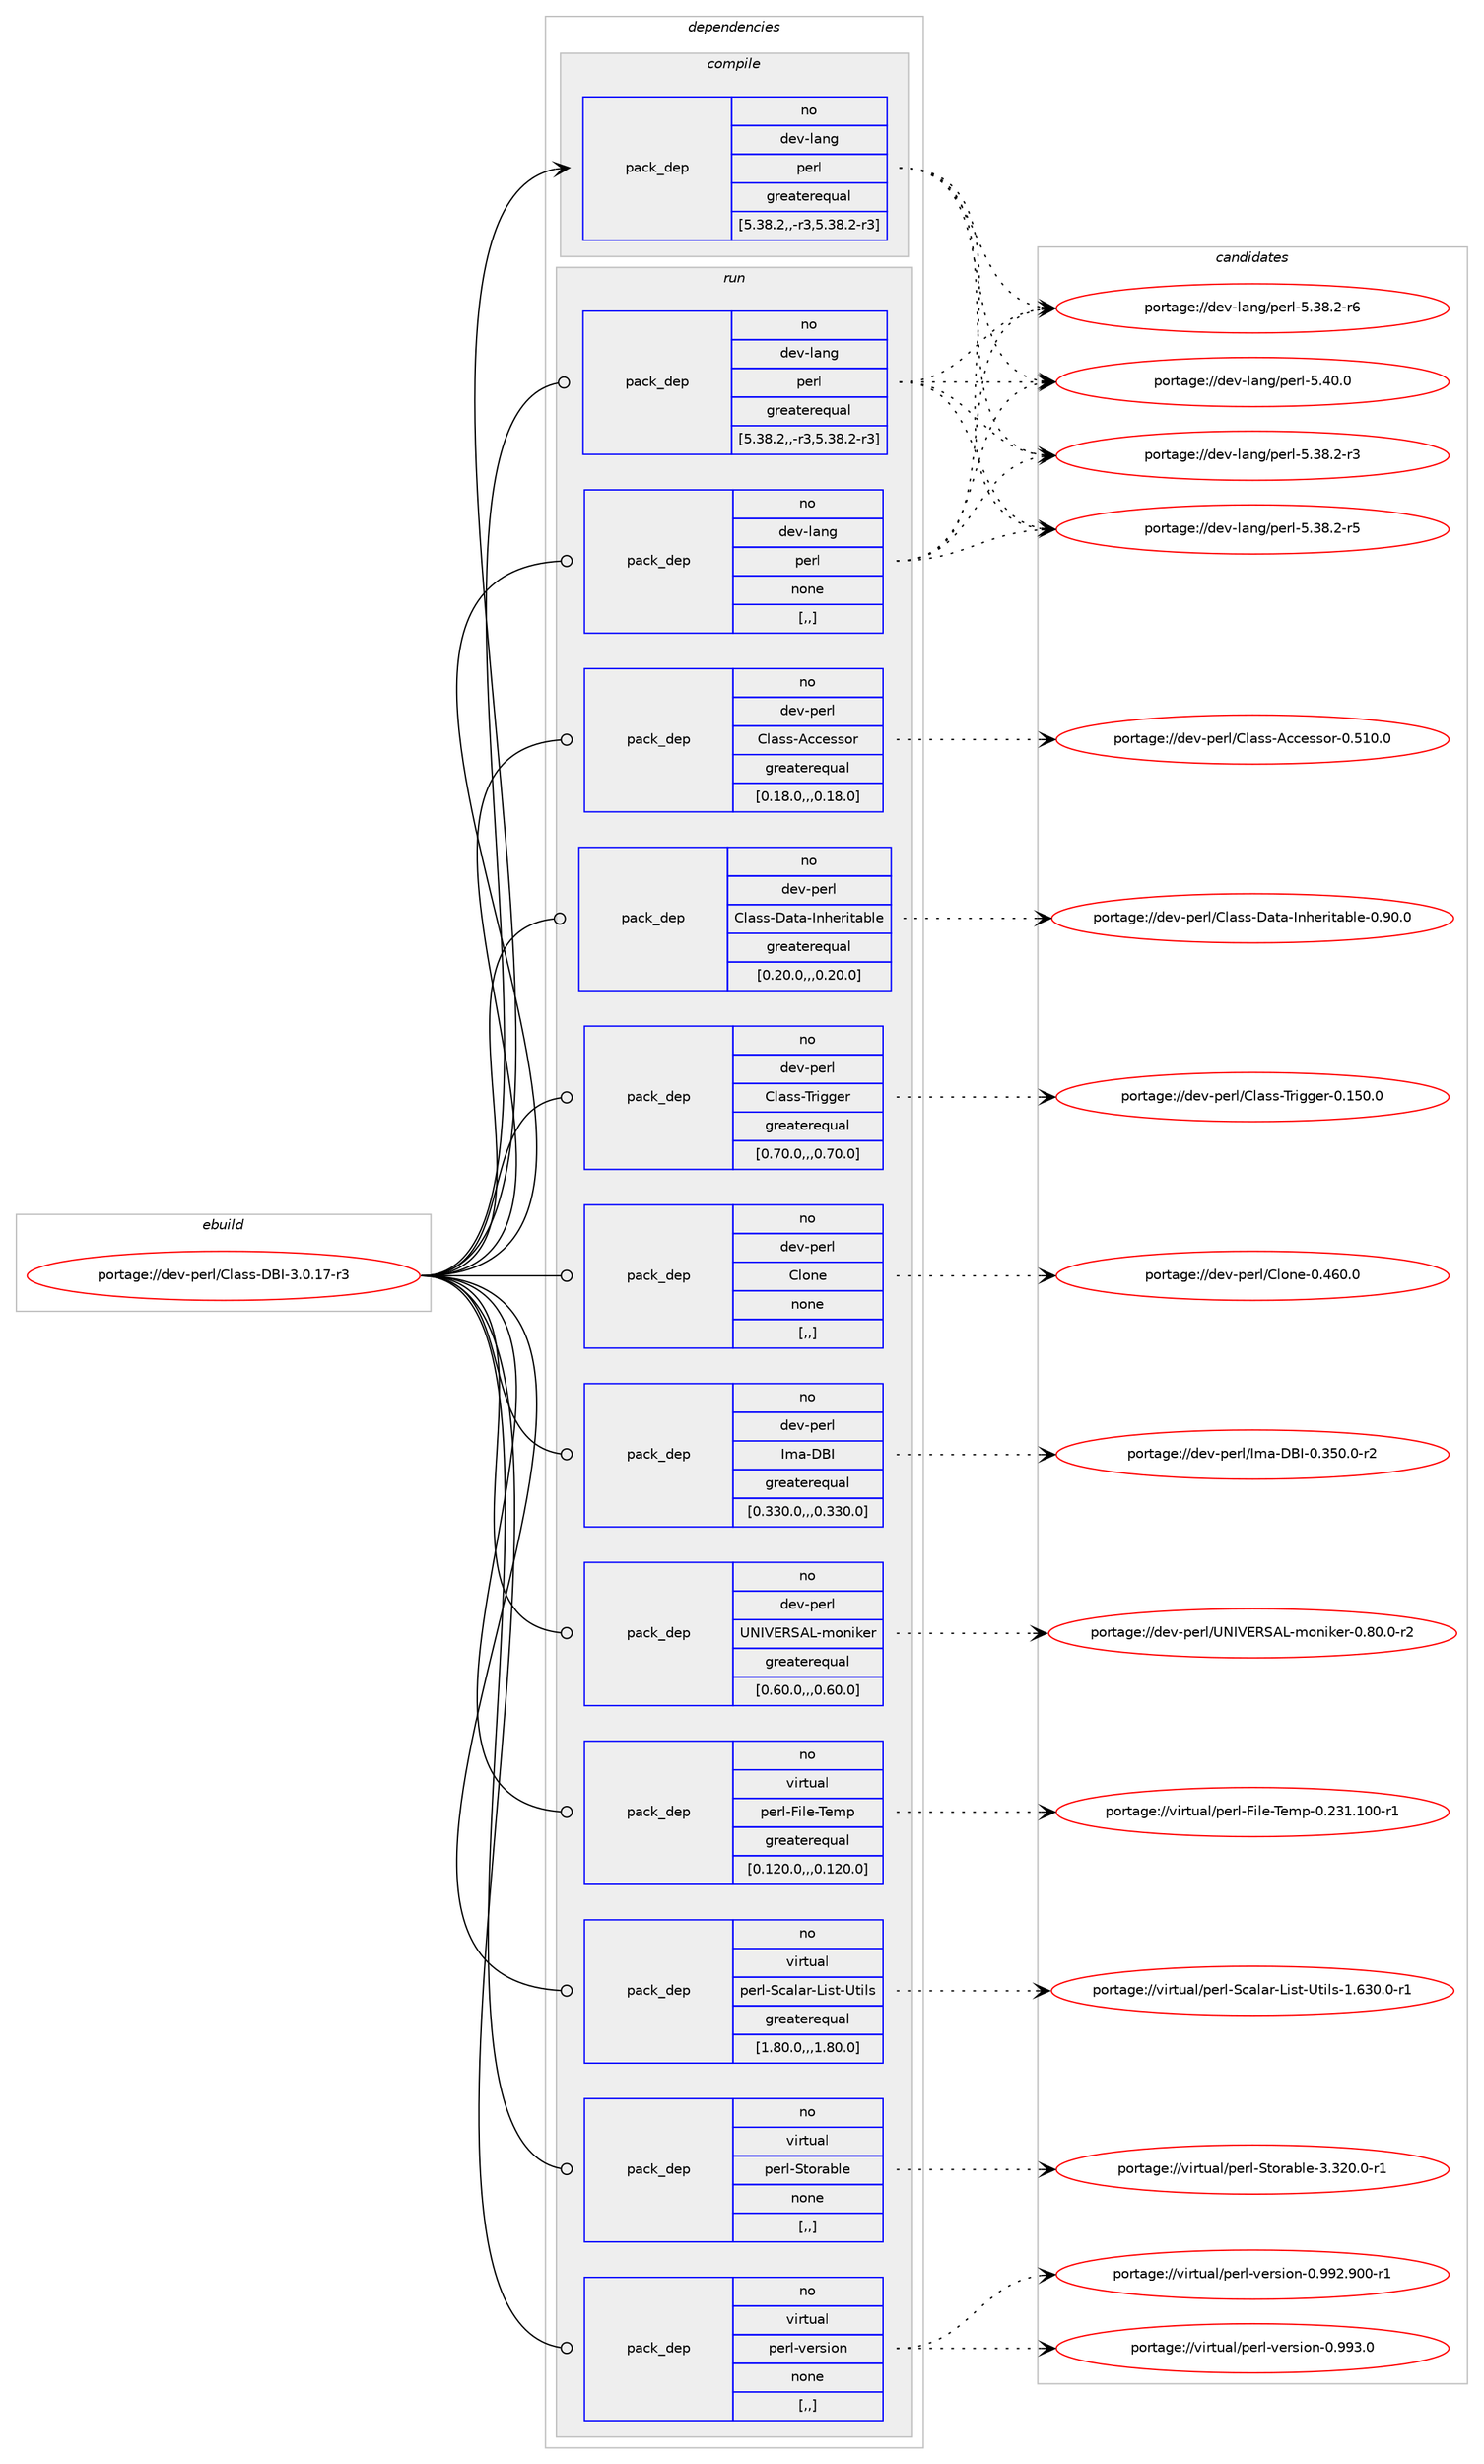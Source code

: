 digraph prolog {

# *************
# Graph options
# *************

newrank=true;
concentrate=true;
compound=true;
graph [rankdir=LR,fontname=Helvetica,fontsize=10,ranksep=1.5];#, ranksep=2.5, nodesep=0.2];
edge  [arrowhead=vee];
node  [fontname=Helvetica,fontsize=10];

# **********
# The ebuild
# **********

subgraph cluster_leftcol {
color=gray;
rank=same;
label=<<i>ebuild</i>>;
id [label="portage://dev-perl/Class-DBI-3.0.17-r3", color=red, width=4, href="../dev-perl/Class-DBI-3.0.17-r3.svg"];
}

# ****************
# The dependencies
# ****************

subgraph cluster_midcol {
color=gray;
label=<<i>dependencies</i>>;
subgraph cluster_compile {
fillcolor="#eeeeee";
style=filled;
label=<<i>compile</i>>;
subgraph pack93723 {
dependency123812 [label=<<TABLE BORDER="0" CELLBORDER="1" CELLSPACING="0" CELLPADDING="4" WIDTH="220"><TR><TD ROWSPAN="6" CELLPADDING="30">pack_dep</TD></TR><TR><TD WIDTH="110">no</TD></TR><TR><TD>dev-lang</TD></TR><TR><TD>perl</TD></TR><TR><TD>greaterequal</TD></TR><TR><TD>[5.38.2,,-r3,5.38.2-r3]</TD></TR></TABLE>>, shape=none, color=blue];
}
id:e -> dependency123812:w [weight=20,style="solid",arrowhead="vee"];
}
subgraph cluster_compileandrun {
fillcolor="#eeeeee";
style=filled;
label=<<i>compile and run</i>>;
}
subgraph cluster_run {
fillcolor="#eeeeee";
style=filled;
label=<<i>run</i>>;
subgraph pack93724 {
dependency123813 [label=<<TABLE BORDER="0" CELLBORDER="1" CELLSPACING="0" CELLPADDING="4" WIDTH="220"><TR><TD ROWSPAN="6" CELLPADDING="30">pack_dep</TD></TR><TR><TD WIDTH="110">no</TD></TR><TR><TD>dev-lang</TD></TR><TR><TD>perl</TD></TR><TR><TD>greaterequal</TD></TR><TR><TD>[5.38.2,,-r3,5.38.2-r3]</TD></TR></TABLE>>, shape=none, color=blue];
}
id:e -> dependency123813:w [weight=20,style="solid",arrowhead="odot"];
subgraph pack93725 {
dependency123814 [label=<<TABLE BORDER="0" CELLBORDER="1" CELLSPACING="0" CELLPADDING="4" WIDTH="220"><TR><TD ROWSPAN="6" CELLPADDING="30">pack_dep</TD></TR><TR><TD WIDTH="110">no</TD></TR><TR><TD>dev-lang</TD></TR><TR><TD>perl</TD></TR><TR><TD>none</TD></TR><TR><TD>[,,]</TD></TR></TABLE>>, shape=none, color=blue];
}
id:e -> dependency123814:w [weight=20,style="solid",arrowhead="odot"];
subgraph pack93726 {
dependency123815 [label=<<TABLE BORDER="0" CELLBORDER="1" CELLSPACING="0" CELLPADDING="4" WIDTH="220"><TR><TD ROWSPAN="6" CELLPADDING="30">pack_dep</TD></TR><TR><TD WIDTH="110">no</TD></TR><TR><TD>dev-perl</TD></TR><TR><TD>Class-Accessor</TD></TR><TR><TD>greaterequal</TD></TR><TR><TD>[0.18.0,,,0.18.0]</TD></TR></TABLE>>, shape=none, color=blue];
}
id:e -> dependency123815:w [weight=20,style="solid",arrowhead="odot"];
subgraph pack93727 {
dependency123816 [label=<<TABLE BORDER="0" CELLBORDER="1" CELLSPACING="0" CELLPADDING="4" WIDTH="220"><TR><TD ROWSPAN="6" CELLPADDING="30">pack_dep</TD></TR><TR><TD WIDTH="110">no</TD></TR><TR><TD>dev-perl</TD></TR><TR><TD>Class-Data-Inheritable</TD></TR><TR><TD>greaterequal</TD></TR><TR><TD>[0.20.0,,,0.20.0]</TD></TR></TABLE>>, shape=none, color=blue];
}
id:e -> dependency123816:w [weight=20,style="solid",arrowhead="odot"];
subgraph pack93728 {
dependency123817 [label=<<TABLE BORDER="0" CELLBORDER="1" CELLSPACING="0" CELLPADDING="4" WIDTH="220"><TR><TD ROWSPAN="6" CELLPADDING="30">pack_dep</TD></TR><TR><TD WIDTH="110">no</TD></TR><TR><TD>dev-perl</TD></TR><TR><TD>Class-Trigger</TD></TR><TR><TD>greaterequal</TD></TR><TR><TD>[0.70.0,,,0.70.0]</TD></TR></TABLE>>, shape=none, color=blue];
}
id:e -> dependency123817:w [weight=20,style="solid",arrowhead="odot"];
subgraph pack93729 {
dependency123818 [label=<<TABLE BORDER="0" CELLBORDER="1" CELLSPACING="0" CELLPADDING="4" WIDTH="220"><TR><TD ROWSPAN="6" CELLPADDING="30">pack_dep</TD></TR><TR><TD WIDTH="110">no</TD></TR><TR><TD>dev-perl</TD></TR><TR><TD>Clone</TD></TR><TR><TD>none</TD></TR><TR><TD>[,,]</TD></TR></TABLE>>, shape=none, color=blue];
}
id:e -> dependency123818:w [weight=20,style="solid",arrowhead="odot"];
subgraph pack93730 {
dependency123819 [label=<<TABLE BORDER="0" CELLBORDER="1" CELLSPACING="0" CELLPADDING="4" WIDTH="220"><TR><TD ROWSPAN="6" CELLPADDING="30">pack_dep</TD></TR><TR><TD WIDTH="110">no</TD></TR><TR><TD>dev-perl</TD></TR><TR><TD>Ima-DBI</TD></TR><TR><TD>greaterequal</TD></TR><TR><TD>[0.330.0,,,0.330.0]</TD></TR></TABLE>>, shape=none, color=blue];
}
id:e -> dependency123819:w [weight=20,style="solid",arrowhead="odot"];
subgraph pack93731 {
dependency123820 [label=<<TABLE BORDER="0" CELLBORDER="1" CELLSPACING="0" CELLPADDING="4" WIDTH="220"><TR><TD ROWSPAN="6" CELLPADDING="30">pack_dep</TD></TR><TR><TD WIDTH="110">no</TD></TR><TR><TD>dev-perl</TD></TR><TR><TD>UNIVERSAL-moniker</TD></TR><TR><TD>greaterequal</TD></TR><TR><TD>[0.60.0,,,0.60.0]</TD></TR></TABLE>>, shape=none, color=blue];
}
id:e -> dependency123820:w [weight=20,style="solid",arrowhead="odot"];
subgraph pack93732 {
dependency123821 [label=<<TABLE BORDER="0" CELLBORDER="1" CELLSPACING="0" CELLPADDING="4" WIDTH="220"><TR><TD ROWSPAN="6" CELLPADDING="30">pack_dep</TD></TR><TR><TD WIDTH="110">no</TD></TR><TR><TD>virtual</TD></TR><TR><TD>perl-File-Temp</TD></TR><TR><TD>greaterequal</TD></TR><TR><TD>[0.120.0,,,0.120.0]</TD></TR></TABLE>>, shape=none, color=blue];
}
id:e -> dependency123821:w [weight=20,style="solid",arrowhead="odot"];
subgraph pack93733 {
dependency123822 [label=<<TABLE BORDER="0" CELLBORDER="1" CELLSPACING="0" CELLPADDING="4" WIDTH="220"><TR><TD ROWSPAN="6" CELLPADDING="30">pack_dep</TD></TR><TR><TD WIDTH="110">no</TD></TR><TR><TD>virtual</TD></TR><TR><TD>perl-Scalar-List-Utils</TD></TR><TR><TD>greaterequal</TD></TR><TR><TD>[1.80.0,,,1.80.0]</TD></TR></TABLE>>, shape=none, color=blue];
}
id:e -> dependency123822:w [weight=20,style="solid",arrowhead="odot"];
subgraph pack93734 {
dependency123823 [label=<<TABLE BORDER="0" CELLBORDER="1" CELLSPACING="0" CELLPADDING="4" WIDTH="220"><TR><TD ROWSPAN="6" CELLPADDING="30">pack_dep</TD></TR><TR><TD WIDTH="110">no</TD></TR><TR><TD>virtual</TD></TR><TR><TD>perl-Storable</TD></TR><TR><TD>none</TD></TR><TR><TD>[,,]</TD></TR></TABLE>>, shape=none, color=blue];
}
id:e -> dependency123823:w [weight=20,style="solid",arrowhead="odot"];
subgraph pack93735 {
dependency123824 [label=<<TABLE BORDER="0" CELLBORDER="1" CELLSPACING="0" CELLPADDING="4" WIDTH="220"><TR><TD ROWSPAN="6" CELLPADDING="30">pack_dep</TD></TR><TR><TD WIDTH="110">no</TD></TR><TR><TD>virtual</TD></TR><TR><TD>perl-version</TD></TR><TR><TD>none</TD></TR><TR><TD>[,,]</TD></TR></TABLE>>, shape=none, color=blue];
}
id:e -> dependency123824:w [weight=20,style="solid",arrowhead="odot"];
}
}

# **************
# The candidates
# **************

subgraph cluster_choices {
rank=same;
color=gray;
label=<<i>candidates</i>>;

subgraph choice93723 {
color=black;
nodesep=1;
choice100101118451089711010347112101114108455346515646504511451 [label="portage://dev-lang/perl-5.38.2-r3", color=red, width=4,href="../dev-lang/perl-5.38.2-r3.svg"];
choice100101118451089711010347112101114108455346515646504511453 [label="portage://dev-lang/perl-5.38.2-r5", color=red, width=4,href="../dev-lang/perl-5.38.2-r5.svg"];
choice100101118451089711010347112101114108455346515646504511454 [label="portage://dev-lang/perl-5.38.2-r6", color=red, width=4,href="../dev-lang/perl-5.38.2-r6.svg"];
choice10010111845108971101034711210111410845534652484648 [label="portage://dev-lang/perl-5.40.0", color=red, width=4,href="../dev-lang/perl-5.40.0.svg"];
dependency123812:e -> choice100101118451089711010347112101114108455346515646504511451:w [style=dotted,weight="100"];
dependency123812:e -> choice100101118451089711010347112101114108455346515646504511453:w [style=dotted,weight="100"];
dependency123812:e -> choice100101118451089711010347112101114108455346515646504511454:w [style=dotted,weight="100"];
dependency123812:e -> choice10010111845108971101034711210111410845534652484648:w [style=dotted,weight="100"];
}
subgraph choice93724 {
color=black;
nodesep=1;
choice100101118451089711010347112101114108455346515646504511451 [label="portage://dev-lang/perl-5.38.2-r3", color=red, width=4,href="../dev-lang/perl-5.38.2-r3.svg"];
choice100101118451089711010347112101114108455346515646504511453 [label="portage://dev-lang/perl-5.38.2-r5", color=red, width=4,href="../dev-lang/perl-5.38.2-r5.svg"];
choice100101118451089711010347112101114108455346515646504511454 [label="portage://dev-lang/perl-5.38.2-r6", color=red, width=4,href="../dev-lang/perl-5.38.2-r6.svg"];
choice10010111845108971101034711210111410845534652484648 [label="portage://dev-lang/perl-5.40.0", color=red, width=4,href="../dev-lang/perl-5.40.0.svg"];
dependency123813:e -> choice100101118451089711010347112101114108455346515646504511451:w [style=dotted,weight="100"];
dependency123813:e -> choice100101118451089711010347112101114108455346515646504511453:w [style=dotted,weight="100"];
dependency123813:e -> choice100101118451089711010347112101114108455346515646504511454:w [style=dotted,weight="100"];
dependency123813:e -> choice10010111845108971101034711210111410845534652484648:w [style=dotted,weight="100"];
}
subgraph choice93725 {
color=black;
nodesep=1;
choice100101118451089711010347112101114108455346515646504511451 [label="portage://dev-lang/perl-5.38.2-r3", color=red, width=4,href="../dev-lang/perl-5.38.2-r3.svg"];
choice100101118451089711010347112101114108455346515646504511453 [label="portage://dev-lang/perl-5.38.2-r5", color=red, width=4,href="../dev-lang/perl-5.38.2-r5.svg"];
choice100101118451089711010347112101114108455346515646504511454 [label="portage://dev-lang/perl-5.38.2-r6", color=red, width=4,href="../dev-lang/perl-5.38.2-r6.svg"];
choice10010111845108971101034711210111410845534652484648 [label="portage://dev-lang/perl-5.40.0", color=red, width=4,href="../dev-lang/perl-5.40.0.svg"];
dependency123814:e -> choice100101118451089711010347112101114108455346515646504511451:w [style=dotted,weight="100"];
dependency123814:e -> choice100101118451089711010347112101114108455346515646504511453:w [style=dotted,weight="100"];
dependency123814:e -> choice100101118451089711010347112101114108455346515646504511454:w [style=dotted,weight="100"];
dependency123814:e -> choice10010111845108971101034711210111410845534652484648:w [style=dotted,weight="100"];
}
subgraph choice93726 {
color=black;
nodesep=1;
choice10010111845112101114108476710897115115456599991011151151111144548465349484648 [label="portage://dev-perl/Class-Accessor-0.510.0", color=red, width=4,href="../dev-perl/Class-Accessor-0.510.0.svg"];
dependency123815:e -> choice10010111845112101114108476710897115115456599991011151151111144548465349484648:w [style=dotted,weight="100"];
}
subgraph choice93727 {
color=black;
nodesep=1;
choice10010111845112101114108476710897115115456897116974573110104101114105116979810810145484657484648 [label="portage://dev-perl/Class-Data-Inheritable-0.90.0", color=red, width=4,href="../dev-perl/Class-Data-Inheritable-0.90.0.svg"];
dependency123816:e -> choice10010111845112101114108476710897115115456897116974573110104101114105116979810810145484657484648:w [style=dotted,weight="100"];
}
subgraph choice93728 {
color=black;
nodesep=1;
choice1001011184511210111410847671089711511545841141051031031011144548464953484648 [label="portage://dev-perl/Class-Trigger-0.150.0", color=red, width=4,href="../dev-perl/Class-Trigger-0.150.0.svg"];
dependency123817:e -> choice1001011184511210111410847671089711511545841141051031031011144548464953484648:w [style=dotted,weight="100"];
}
subgraph choice93729 {
color=black;
nodesep=1;
choice1001011184511210111410847671081111101014548465254484648 [label="portage://dev-perl/Clone-0.460.0", color=red, width=4,href="../dev-perl/Clone-0.460.0.svg"];
dependency123818:e -> choice1001011184511210111410847671081111101014548465254484648:w [style=dotted,weight="100"];
}
subgraph choice93730 {
color=black;
nodesep=1;
choice100101118451121011141084773109974568667345484651534846484511450 [label="portage://dev-perl/Ima-DBI-0.350.0-r2", color=red, width=4,href="../dev-perl/Ima-DBI-0.350.0-r2.svg"];
dependency123819:e -> choice100101118451121011141084773109974568667345484651534846484511450:w [style=dotted,weight="100"];
}
subgraph choice93731 {
color=black;
nodesep=1;
choice100101118451121011141084785787386698283657645109111110105107101114454846564846484511450 [label="portage://dev-perl/UNIVERSAL-moniker-0.80.0-r2", color=red, width=4,href="../dev-perl/UNIVERSAL-moniker-0.80.0-r2.svg"];
dependency123820:e -> choice100101118451121011141084785787386698283657645109111110105107101114454846564846484511450:w [style=dotted,weight="100"];
}
subgraph choice93732 {
color=black;
nodesep=1;
choice118105114116117971084711210111410845701051081014584101109112454846505149464948484511449 [label="portage://virtual/perl-File-Temp-0.231.100-r1", color=red, width=4,href="../virtual/perl-File-Temp-0.231.100-r1.svg"];
dependency123821:e -> choice118105114116117971084711210111410845701051081014584101109112454846505149464948484511449:w [style=dotted,weight="100"];
}
subgraph choice93733 {
color=black;
nodesep=1;
choice118105114116117971084711210111410845839997108971144576105115116458511610510811545494654514846484511449 [label="portage://virtual/perl-Scalar-List-Utils-1.630.0-r1", color=red, width=4,href="../virtual/perl-Scalar-List-Utils-1.630.0-r1.svg"];
dependency123822:e -> choice118105114116117971084711210111410845839997108971144576105115116458511610510811545494654514846484511449:w [style=dotted,weight="100"];
}
subgraph choice93734 {
color=black;
nodesep=1;
choice11810511411611797108471121011141084583116111114979810810145514651504846484511449 [label="portage://virtual/perl-Storable-3.320.0-r1", color=red, width=4,href="../virtual/perl-Storable-3.320.0-r1.svg"];
dependency123823:e -> choice11810511411611797108471121011141084583116111114979810810145514651504846484511449:w [style=dotted,weight="100"];
}
subgraph choice93735 {
color=black;
nodesep=1;
choice118105114116117971084711210111410845118101114115105111110454846575750465748484511449 [label="portage://virtual/perl-version-0.992.900-r1", color=red, width=4,href="../virtual/perl-version-0.992.900-r1.svg"];
choice1181051141161179710847112101114108451181011141151051111104548465757514648 [label="portage://virtual/perl-version-0.993.0", color=red, width=4,href="../virtual/perl-version-0.993.0.svg"];
dependency123824:e -> choice118105114116117971084711210111410845118101114115105111110454846575750465748484511449:w [style=dotted,weight="100"];
dependency123824:e -> choice1181051141161179710847112101114108451181011141151051111104548465757514648:w [style=dotted,weight="100"];
}
}

}
